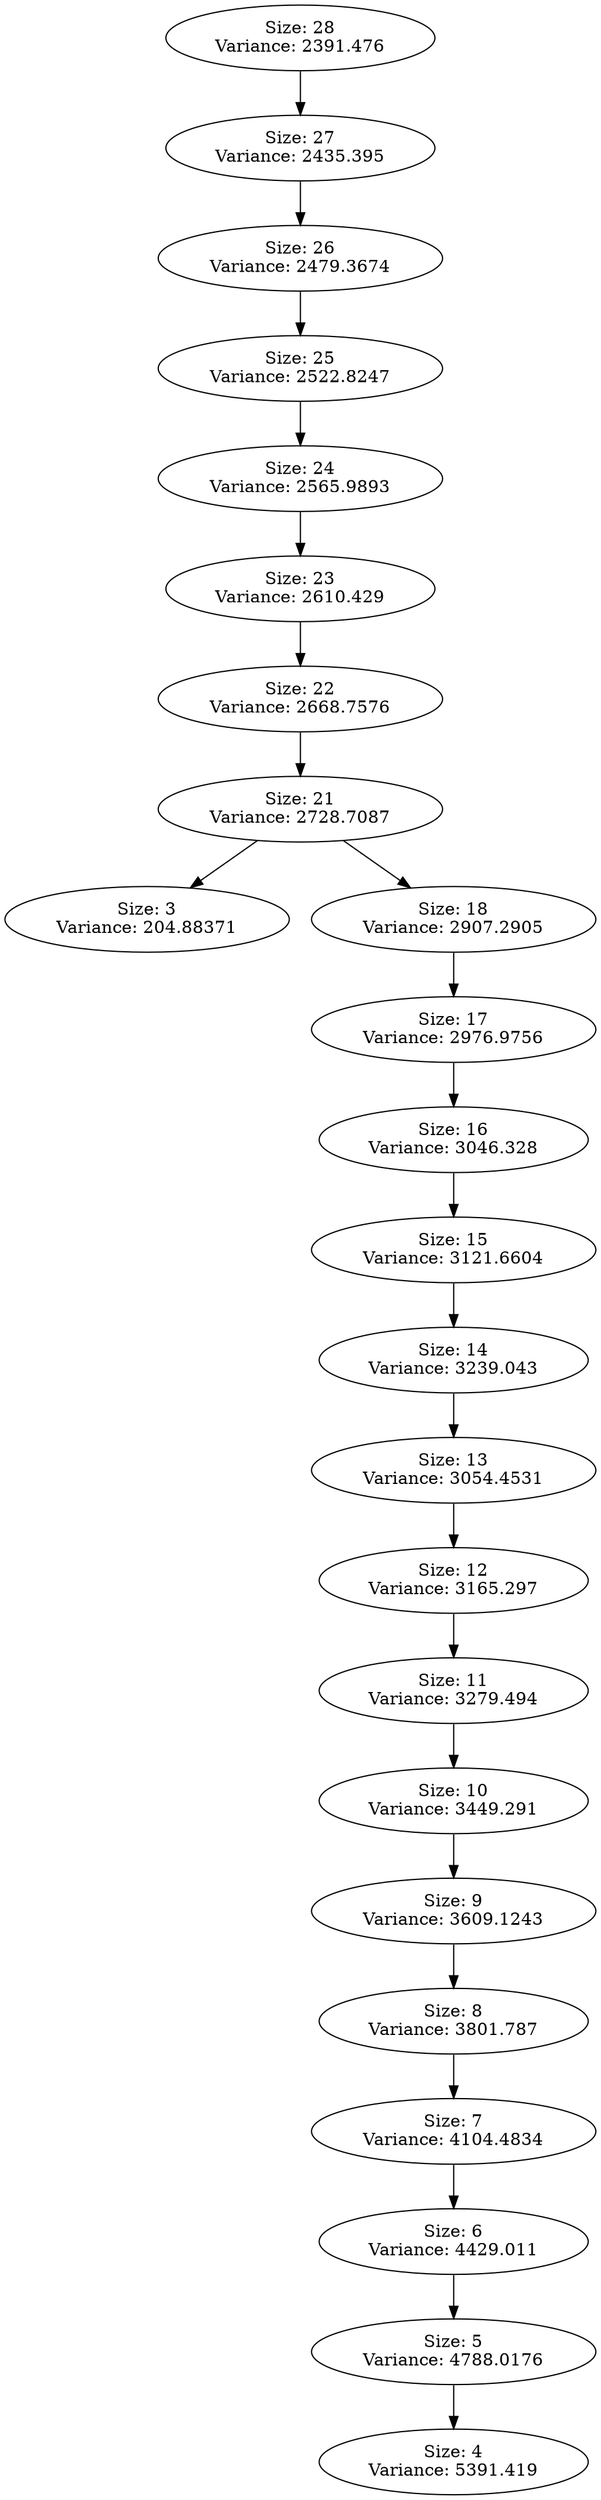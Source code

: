 DIGRAPH G {
"Size: 28\nVariance: 2391.476" -> "Size: 27\nVariance: 2435.395" L=0;
"Size: 27\nVariance: 2435.395" -> "Size: 26\nVariance: 2479.3674" L=1;
"Size: 26\nVariance: 2479.3674" -> "Size: 25\nVariance: 2522.8247" L=2;
"Size: 25\nVariance: 2522.8247" -> "Size: 24\nVariance: 2565.9893" L=3;
"Size: 24\nVariance: 2565.9893" -> "Size: 23\nVariance: 2610.429" L=4;
"Size: 23\nVariance: 2610.429" -> "Size: 22\nVariance: 2668.7576" L=5;
"Size: 22\nVariance: 2668.7576" -> "Size: 21\nVariance: 2728.7087" L=6;
"Size: 21\nVariance: 2728.7087" -> "Size: 3\nVariance: 204.88371" L=7;
"Size: 21\nVariance: 2728.7087" -> "Size: 18\nVariance: 2907.2905" L=7;
"Size: 18\nVariance: 2907.2905" -> "Size: 17\nVariance: 2976.9756" L=8;
"Size: 17\nVariance: 2976.9756" -> "Size: 16\nVariance: 3046.328" L=9;
"Size: 16\nVariance: 3046.328" -> "Size: 15\nVariance: 3121.6604" L=10;
"Size: 15\nVariance: 3121.6604" -> "Size: 14\nVariance: 3239.043" L=11;
"Size: 14\nVariance: 3239.043" -> "Size: 13\nVariance: 3054.4531" L=12;
"Size: 13\nVariance: 3054.4531" -> "Size: 12\nVariance: 3165.297" L=13;
"Size: 12\nVariance: 3165.297" -> "Size: 11\nVariance: 3279.494" L=14;
"Size: 11\nVariance: 3279.494" -> "Size: 10\nVariance: 3449.291" L=15;
"Size: 10\nVariance: 3449.291" -> "Size: 9\nVariance: 3609.1243" L=16;
"Size: 9\nVariance: 3609.1243" -> "Size: 8\nVariance: 3801.787" L=17;
"Size: 8\nVariance: 3801.787" -> "Size: 7\nVariance: 4104.4834" L=18;
"Size: 7\nVariance: 4104.4834" -> "Size: 6\nVariance: 4429.011" L=19;
"Size: 6\nVariance: 4429.011" -> "Size: 5\nVariance: 4788.0176" L=20;
"Size: 5\nVariance: 4788.0176" -> "Size: 4\nVariance: 5391.419" L=21;
}
